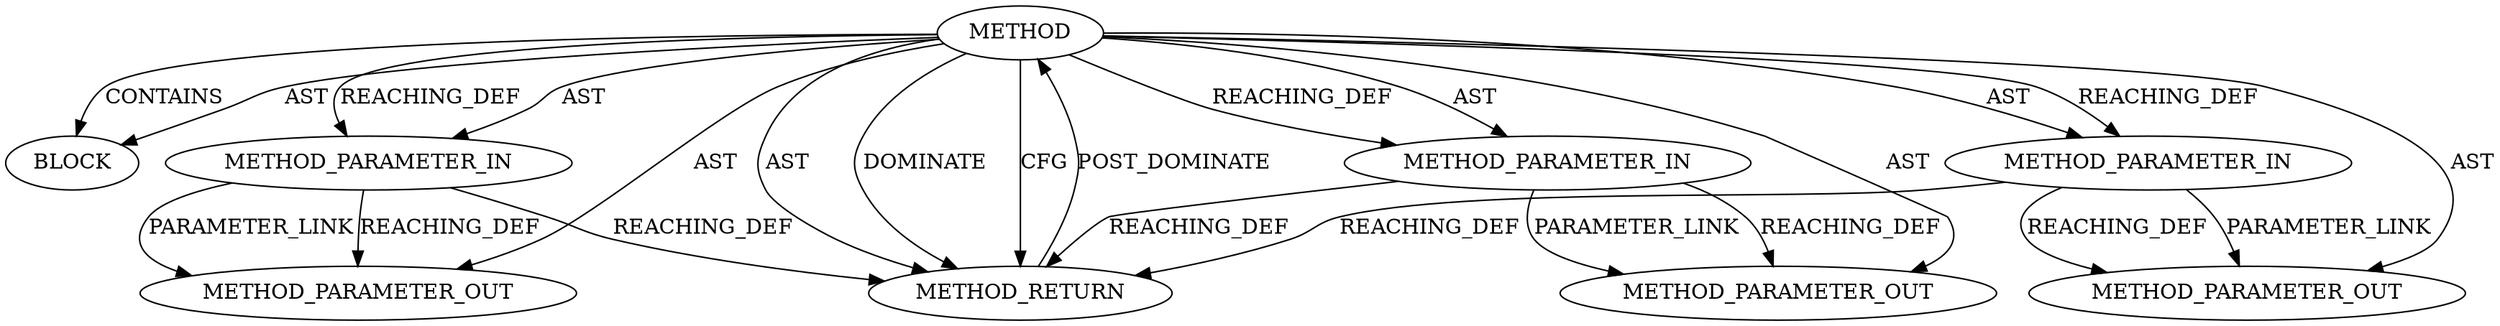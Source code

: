 digraph {
  12743 [label=BLOCK ORDER=1 ARGUMENT_INDEX=1 CODE="<empty>" TYPE_FULL_NAME="ANY"]
  12739 [label=METHOD AST_PARENT_TYPE="NAMESPACE_BLOCK" AST_PARENT_FULL_NAME="<global>" ORDER=0 CODE="<empty>" FULL_NAME="memcmp" IS_EXTERNAL=true FILENAME="<empty>" SIGNATURE="" NAME="memcmp"]
  13523 [label=METHOD_PARAMETER_OUT ORDER=2 CODE="p2" IS_VARIADIC=false TYPE_FULL_NAME="ANY" EVALUATION_STRATEGY="BY_VALUE" INDEX=2 NAME="p2"]
  12741 [label=METHOD_PARAMETER_IN ORDER=2 CODE="p2" IS_VARIADIC=false TYPE_FULL_NAME="ANY" EVALUATION_STRATEGY="BY_VALUE" INDEX=2 NAME="p2"]
  12740 [label=METHOD_PARAMETER_IN ORDER=1 CODE="p1" IS_VARIADIC=false TYPE_FULL_NAME="ANY" EVALUATION_STRATEGY="BY_VALUE" INDEX=1 NAME="p1"]
  12742 [label=METHOD_PARAMETER_IN ORDER=3 CODE="p3" IS_VARIADIC=false TYPE_FULL_NAME="ANY" EVALUATION_STRATEGY="BY_VALUE" INDEX=3 NAME="p3"]
  13522 [label=METHOD_PARAMETER_OUT ORDER=1 CODE="p1" IS_VARIADIC=false TYPE_FULL_NAME="ANY" EVALUATION_STRATEGY="BY_VALUE" INDEX=1 NAME="p1"]
  13524 [label=METHOD_PARAMETER_OUT ORDER=3 CODE="p3" IS_VARIADIC=false TYPE_FULL_NAME="ANY" EVALUATION_STRATEGY="BY_VALUE" INDEX=3 NAME="p3"]
  12744 [label=METHOD_RETURN ORDER=2 CODE="RET" TYPE_FULL_NAME="ANY" EVALUATION_STRATEGY="BY_VALUE"]
  12741 -> 13523 [label=REACHING_DEF VARIABLE="p2"]
  12741 -> 12744 [label=REACHING_DEF VARIABLE="p2"]
  12739 -> 13522 [label=AST ]
  12739 -> 12742 [label=AST ]
  12742 -> 12744 [label=REACHING_DEF VARIABLE="p3"]
  12742 -> 13524 [label=PARAMETER_LINK ]
  12740 -> 13522 [label=REACHING_DEF VARIABLE="p1"]
  12739 -> 12743 [label=CONTAINS ]
  12739 -> 13523 [label=AST ]
  12744 -> 12739 [label=POST_DOMINATE ]
  12740 -> 13522 [label=PARAMETER_LINK ]
  12739 -> 12744 [label=AST ]
  12739 -> 12741 [label=AST ]
  12739 -> 12744 [label=DOMINATE ]
  12739 -> 12743 [label=AST ]
  12739 -> 12740 [label=AST ]
  12742 -> 13524 [label=REACHING_DEF VARIABLE="p3"]
  12739 -> 12742 [label=REACHING_DEF VARIABLE=""]
  12739 -> 12744 [label=CFG ]
  12739 -> 12741 [label=REACHING_DEF VARIABLE=""]
  12739 -> 12740 [label=REACHING_DEF VARIABLE=""]
  12739 -> 13524 [label=AST ]
  12741 -> 13523 [label=PARAMETER_LINK ]
  12740 -> 12744 [label=REACHING_DEF VARIABLE="p1"]
}
